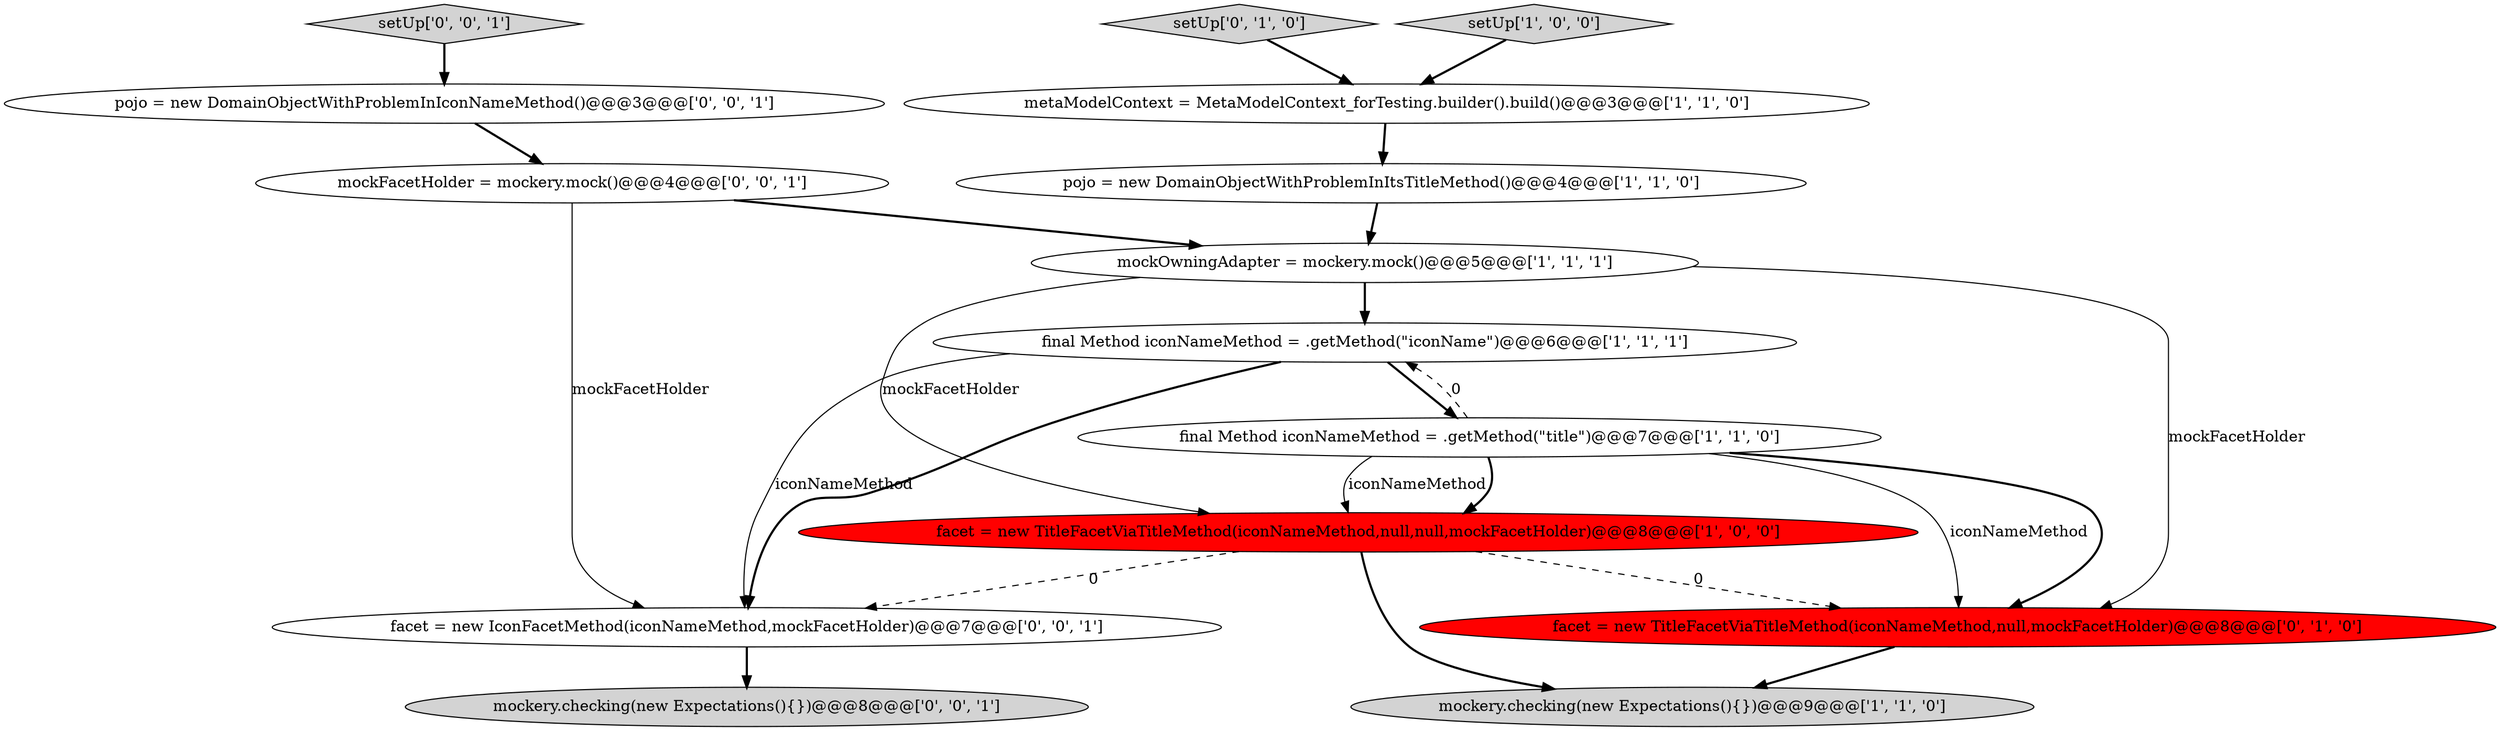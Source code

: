 digraph {
10 [style = filled, label = "pojo = new DomainObjectWithProblemInIconNameMethod()@@@3@@@['0', '0', '1']", fillcolor = white, shape = ellipse image = "AAA0AAABBB3BBB"];
5 [style = filled, label = "facet = new TitleFacetViaTitleMethod(iconNameMethod,null,null,mockFacetHolder)@@@8@@@['1', '0', '0']", fillcolor = red, shape = ellipse image = "AAA1AAABBB1BBB"];
9 [style = filled, label = "facet = new TitleFacetViaTitleMethod(iconNameMethod,null,mockFacetHolder)@@@8@@@['0', '1', '0']", fillcolor = red, shape = ellipse image = "AAA1AAABBB2BBB"];
2 [style = filled, label = "final Method iconNameMethod = .getMethod(\"title\")@@@7@@@['1', '1', '0']", fillcolor = white, shape = ellipse image = "AAA0AAABBB1BBB"];
0 [style = filled, label = "final Method iconNameMethod = .getMethod(\"iconName\")@@@6@@@['1', '1', '1']", fillcolor = white, shape = ellipse image = "AAA0AAABBB1BBB"];
13 [style = filled, label = "facet = new IconFacetMethod(iconNameMethod,mockFacetHolder)@@@7@@@['0', '0', '1']", fillcolor = white, shape = ellipse image = "AAA0AAABBB3BBB"];
14 [style = filled, label = "setUp['0', '0', '1']", fillcolor = lightgray, shape = diamond image = "AAA0AAABBB3BBB"];
11 [style = filled, label = "mockFacetHolder = mockery.mock()@@@4@@@['0', '0', '1']", fillcolor = white, shape = ellipse image = "AAA0AAABBB3BBB"];
1 [style = filled, label = "pojo = new DomainObjectWithProblemInItsTitleMethod()@@@4@@@['1', '1', '0']", fillcolor = white, shape = ellipse image = "AAA0AAABBB1BBB"];
7 [style = filled, label = "metaModelContext = MetaModelContext_forTesting.builder().build()@@@3@@@['1', '1', '0']", fillcolor = white, shape = ellipse image = "AAA0AAABBB1BBB"];
8 [style = filled, label = "setUp['0', '1', '0']", fillcolor = lightgray, shape = diamond image = "AAA0AAABBB2BBB"];
4 [style = filled, label = "mockOwningAdapter = mockery.mock()@@@5@@@['1', '1', '1']", fillcolor = white, shape = ellipse image = "AAA0AAABBB1BBB"];
6 [style = filled, label = "mockery.checking(new Expectations(){})@@@9@@@['1', '1', '0']", fillcolor = lightgray, shape = ellipse image = "AAA0AAABBB1BBB"];
12 [style = filled, label = "mockery.checking(new Expectations(){})@@@8@@@['0', '0', '1']", fillcolor = lightgray, shape = ellipse image = "AAA0AAABBB3BBB"];
3 [style = filled, label = "setUp['1', '0', '0']", fillcolor = lightgray, shape = diamond image = "AAA0AAABBB1BBB"];
5->13 [style = dashed, label="0"];
1->4 [style = bold, label=""];
7->1 [style = bold, label=""];
0->13 [style = bold, label=""];
2->9 [style = solid, label="iconNameMethod"];
11->4 [style = bold, label=""];
0->2 [style = bold, label=""];
14->10 [style = bold, label=""];
5->9 [style = dashed, label="0"];
2->9 [style = bold, label=""];
0->13 [style = solid, label="iconNameMethod"];
8->7 [style = bold, label=""];
9->6 [style = bold, label=""];
4->0 [style = bold, label=""];
2->5 [style = solid, label="iconNameMethod"];
13->12 [style = bold, label=""];
5->6 [style = bold, label=""];
11->13 [style = solid, label="mockFacetHolder"];
2->0 [style = dashed, label="0"];
3->7 [style = bold, label=""];
4->9 [style = solid, label="mockFacetHolder"];
4->5 [style = solid, label="mockFacetHolder"];
2->5 [style = bold, label=""];
10->11 [style = bold, label=""];
}

